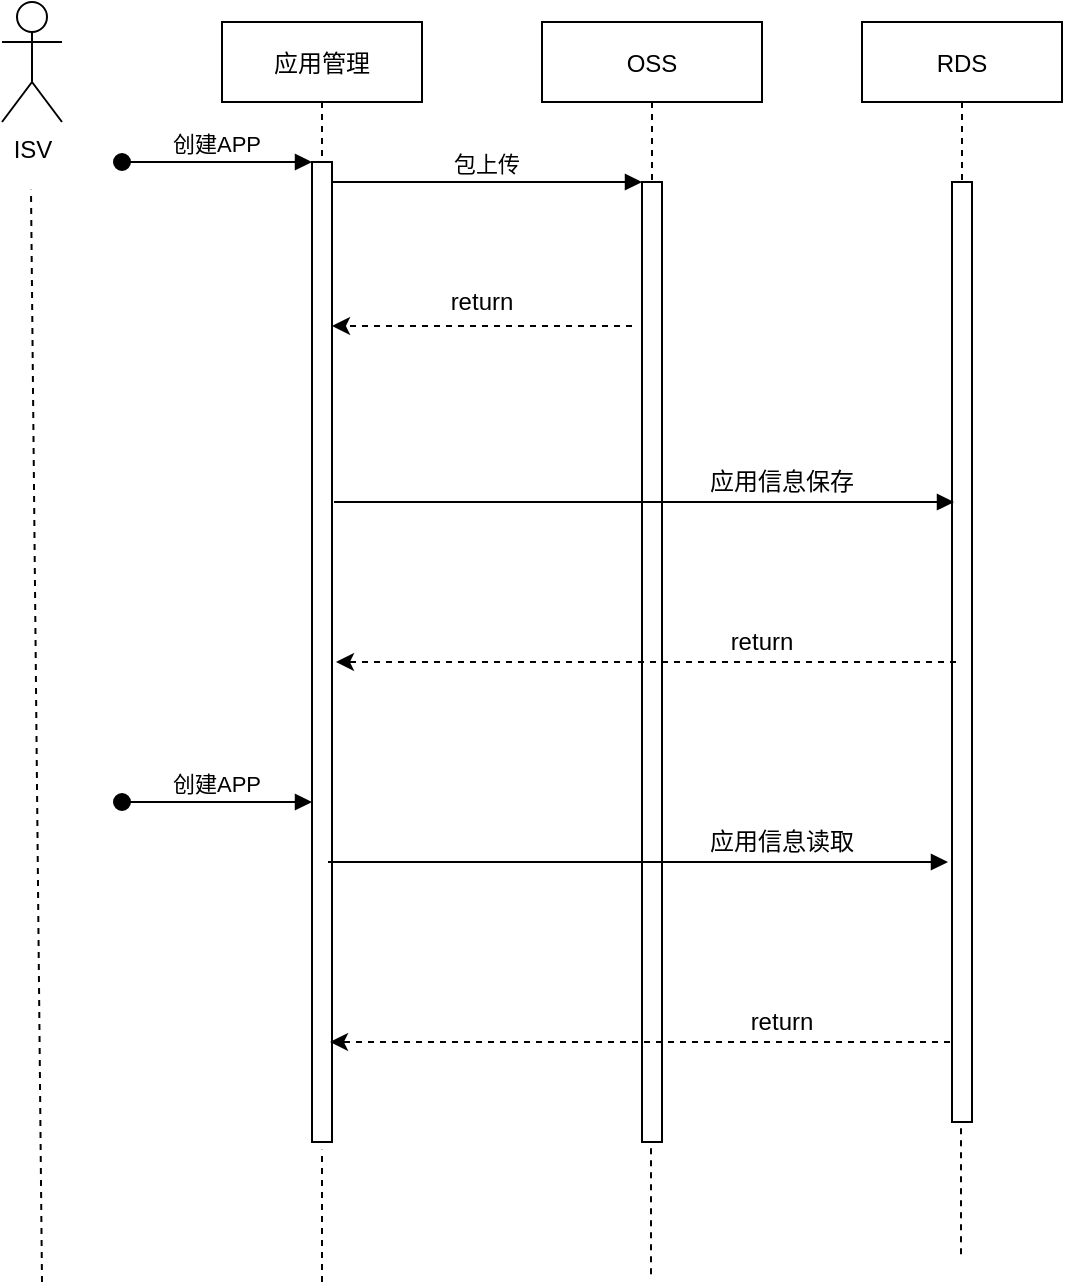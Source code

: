 <mxfile version="14.8.0" type="github">
  <diagram id="kgpKYQtTHZ0yAKxKKP6v" name="Page-1">
    <mxGraphModel dx="1298" dy="754" grid="1" gridSize="10" guides="1" tooltips="1" connect="1" arrows="1" fold="1" page="1" pageScale="1" pageWidth="850" pageHeight="1100" math="0" shadow="0">
      <root>
        <mxCell id="0" />
        <mxCell id="1" parent="0" />
        <mxCell id="3nuBFxr9cyL0pnOWT2aG-1" value="应用管理" style="shape=umlLifeline;perimeter=lifelinePerimeter;container=1;collapsible=0;recursiveResize=0;rounded=0;shadow=0;strokeWidth=1;" parent="1" vertex="1">
          <mxGeometry x="120" y="80" width="100" height="560" as="geometry" />
        </mxCell>
        <mxCell id="3nuBFxr9cyL0pnOWT2aG-2" value="" style="points=[];perimeter=orthogonalPerimeter;rounded=0;shadow=0;strokeWidth=1;" parent="3nuBFxr9cyL0pnOWT2aG-1" vertex="1">
          <mxGeometry x="45" y="70" width="10" height="490" as="geometry" />
        </mxCell>
        <mxCell id="3nuBFxr9cyL0pnOWT2aG-3" value="创建APP" style="verticalAlign=bottom;startArrow=oval;endArrow=block;startSize=8;shadow=0;strokeWidth=1;" parent="3nuBFxr9cyL0pnOWT2aG-1" target="3nuBFxr9cyL0pnOWT2aG-2" edge="1">
          <mxGeometry relative="1" as="geometry">
            <mxPoint x="-50" y="70" as="sourcePoint" />
          </mxGeometry>
        </mxCell>
        <mxCell id="3nuBFxr9cyL0pnOWT2aG-5" value="OSS" style="shape=umlLifeline;perimeter=lifelinePerimeter;container=1;collapsible=0;recursiveResize=0;rounded=0;shadow=0;strokeWidth=1;" parent="1" vertex="1">
          <mxGeometry x="280" y="80" width="110" height="560" as="geometry" />
        </mxCell>
        <mxCell id="3nuBFxr9cyL0pnOWT2aG-6" value="" style="points=[];perimeter=orthogonalPerimeter;rounded=0;shadow=0;strokeWidth=1;" parent="3nuBFxr9cyL0pnOWT2aG-5" vertex="1">
          <mxGeometry x="50" y="80" width="10" height="480" as="geometry" />
        </mxCell>
        <mxCell id="3nuBFxr9cyL0pnOWT2aG-8" value="包上传" style="verticalAlign=bottom;endArrow=block;entryX=0;entryY=0;shadow=0;strokeWidth=1;" parent="1" source="3nuBFxr9cyL0pnOWT2aG-2" target="3nuBFxr9cyL0pnOWT2aG-6" edge="1">
          <mxGeometry relative="1" as="geometry">
            <mxPoint x="275" y="160" as="sourcePoint" />
          </mxGeometry>
        </mxCell>
        <mxCell id="HlNSfvIwUZxLPlMCXp0n-1" value="ISV" style="shape=umlActor;verticalLabelPosition=bottom;verticalAlign=top;html=1;outlineConnect=0;" vertex="1" parent="1">
          <mxGeometry x="10" y="70" width="30" height="60" as="geometry" />
        </mxCell>
        <mxCell id="HlNSfvIwUZxLPlMCXp0n-5" value="RDS" style="shape=umlLifeline;perimeter=lifelinePerimeter;container=1;collapsible=0;recursiveResize=0;rounded=0;shadow=0;strokeWidth=1;" vertex="1" parent="1">
          <mxGeometry x="440" y="80" width="100" height="550" as="geometry" />
        </mxCell>
        <mxCell id="HlNSfvIwUZxLPlMCXp0n-6" value="" style="points=[];perimeter=orthogonalPerimeter;rounded=0;shadow=0;strokeWidth=1;" vertex="1" parent="HlNSfvIwUZxLPlMCXp0n-5">
          <mxGeometry x="45" y="80" width="10" height="470" as="geometry" />
        </mxCell>
        <mxCell id="HlNSfvIwUZxLPlMCXp0n-7" value="" style="verticalAlign=bottom;endArrow=block;shadow=0;strokeWidth=1;" edge="1" parent="1">
          <mxGeometry x="0.552" y="23" relative="1" as="geometry">
            <mxPoint x="176" y="320.0" as="sourcePoint" />
            <mxPoint x="486" y="320" as="targetPoint" />
            <mxPoint as="offset" />
          </mxGeometry>
        </mxCell>
        <mxCell id="HlNSfvIwUZxLPlMCXp0n-10" value="应用信息保存" style="text;html=1;strokeColor=none;fillColor=none;align=center;verticalAlign=middle;whiteSpace=wrap;rounded=0;" vertex="1" parent="1">
          <mxGeometry x="350" y="300" width="100" height="20" as="geometry" />
        </mxCell>
        <mxCell id="HlNSfvIwUZxLPlMCXp0n-12" value="" style="endArrow=classic;html=1;dashed=1;" edge="1" parent="1">
          <mxGeometry width="50" height="50" relative="1" as="geometry">
            <mxPoint x="325" y="232" as="sourcePoint" />
            <mxPoint x="175" y="232" as="targetPoint" />
          </mxGeometry>
        </mxCell>
        <mxCell id="HlNSfvIwUZxLPlMCXp0n-14" value="return" style="text;html=1;strokeColor=none;fillColor=none;align=center;verticalAlign=middle;whiteSpace=wrap;rounded=0;" vertex="1" parent="1">
          <mxGeometry x="200" y="210" width="100" height="20" as="geometry" />
        </mxCell>
        <mxCell id="HlNSfvIwUZxLPlMCXp0n-16" value="" style="endArrow=classic;html=1;dashed=1;" edge="1" parent="1">
          <mxGeometry width="50" height="50" relative="1" as="geometry">
            <mxPoint x="487" y="400" as="sourcePoint" />
            <mxPoint x="177" y="400" as="targetPoint" />
          </mxGeometry>
        </mxCell>
        <mxCell id="HlNSfvIwUZxLPlMCXp0n-17" value="return" style="text;html=1;strokeColor=none;fillColor=none;align=center;verticalAlign=middle;whiteSpace=wrap;rounded=0;" vertex="1" parent="1">
          <mxGeometry x="340" y="380" width="100" height="20" as="geometry" />
        </mxCell>
        <mxCell id="HlNSfvIwUZxLPlMCXp0n-21" value="创建APP" style="verticalAlign=bottom;startArrow=oval;endArrow=block;startSize=8;shadow=0;strokeWidth=1;" edge="1" parent="1">
          <mxGeometry relative="1" as="geometry">
            <mxPoint x="70" y="470" as="sourcePoint" />
            <mxPoint x="165" y="470" as="targetPoint" />
          </mxGeometry>
        </mxCell>
        <mxCell id="HlNSfvIwUZxLPlMCXp0n-22" value="" style="verticalAlign=bottom;endArrow=block;shadow=0;strokeWidth=1;" edge="1" parent="1">
          <mxGeometry x="0.552" y="23" relative="1" as="geometry">
            <mxPoint x="173" y="500" as="sourcePoint" />
            <mxPoint x="483" y="500" as="targetPoint" />
            <mxPoint as="offset" />
          </mxGeometry>
        </mxCell>
        <mxCell id="HlNSfvIwUZxLPlMCXp0n-23" value="" style="endArrow=classic;html=1;dashed=1;" edge="1" parent="1">
          <mxGeometry width="50" height="50" relative="1" as="geometry">
            <mxPoint x="484" y="590" as="sourcePoint" />
            <mxPoint x="174" y="590" as="targetPoint" />
          </mxGeometry>
        </mxCell>
        <mxCell id="HlNSfvIwUZxLPlMCXp0n-24" value="应用信息读取" style="text;html=1;strokeColor=none;fillColor=none;align=center;verticalAlign=middle;whiteSpace=wrap;rounded=0;" vertex="1" parent="1">
          <mxGeometry x="350" y="480" width="100" height="20" as="geometry" />
        </mxCell>
        <mxCell id="HlNSfvIwUZxLPlMCXp0n-25" value="return" style="text;html=1;strokeColor=none;fillColor=none;align=center;verticalAlign=middle;whiteSpace=wrap;rounded=0;" vertex="1" parent="1">
          <mxGeometry x="350" y="570" width="100" height="20" as="geometry" />
        </mxCell>
        <mxCell id="HlNSfvIwUZxLPlMCXp0n-26" value="" style="endArrow=none;dashed=1;html=1;entryX=0.5;entryY=1.008;entryDx=0;entryDy=0;entryPerimeter=0;" edge="1" parent="1" target="3nuBFxr9cyL0pnOWT2aG-2">
          <mxGeometry width="50" height="50" relative="1" as="geometry">
            <mxPoint x="170" y="710" as="sourcePoint" />
            <mxPoint x="90" y="620" as="targetPoint" />
          </mxGeometry>
        </mxCell>
        <mxCell id="HlNSfvIwUZxLPlMCXp0n-27" value="" style="endArrow=none;dashed=1;html=1;entryX=0.5;entryY=1.008;entryDx=0;entryDy=0;entryPerimeter=0;" edge="1" parent="1">
          <mxGeometry width="50" height="50" relative="1" as="geometry">
            <mxPoint x="334.5" y="706.08" as="sourcePoint" />
            <mxPoint x="334.5" y="640.0" as="targetPoint" />
          </mxGeometry>
        </mxCell>
        <mxCell id="HlNSfvIwUZxLPlMCXp0n-28" value="" style="endArrow=none;dashed=1;html=1;entryX=0.5;entryY=1.008;entryDx=0;entryDy=0;entryPerimeter=0;" edge="1" parent="1">
          <mxGeometry width="50" height="50" relative="1" as="geometry">
            <mxPoint x="489.5" y="696.08" as="sourcePoint" />
            <mxPoint x="489.5" y="630.0" as="targetPoint" />
          </mxGeometry>
        </mxCell>
        <mxCell id="HlNSfvIwUZxLPlMCXp0n-29" value="" style="endArrow=none;dashed=1;html=1;entryX=0.5;entryY=1.008;entryDx=0;entryDy=0;entryPerimeter=0;" edge="1" parent="1">
          <mxGeometry width="50" height="50" relative="1" as="geometry">
            <mxPoint x="30" y="710" as="sourcePoint" />
            <mxPoint x="24.5" y="163.92" as="targetPoint" />
          </mxGeometry>
        </mxCell>
      </root>
    </mxGraphModel>
  </diagram>
</mxfile>
